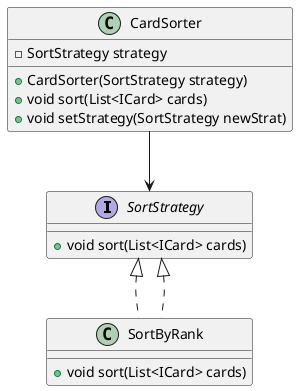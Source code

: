 @startuml
interface SortStrategy {
    + void sort(List<ICard> cards)
}
class SortByRank implements SortStrategy {
    + void sort(List<ICard> cards)
}
class CardSorter {
    - SortStrategy strategy
    + CardSorter(SortStrategy strategy)
    + void sort(List<ICard> cards)
    + void setStrategy(SortStrategy newStrat)
}
CardSorter --> SortStrategy
SortStrategy <|.. SortByRank
@enduml